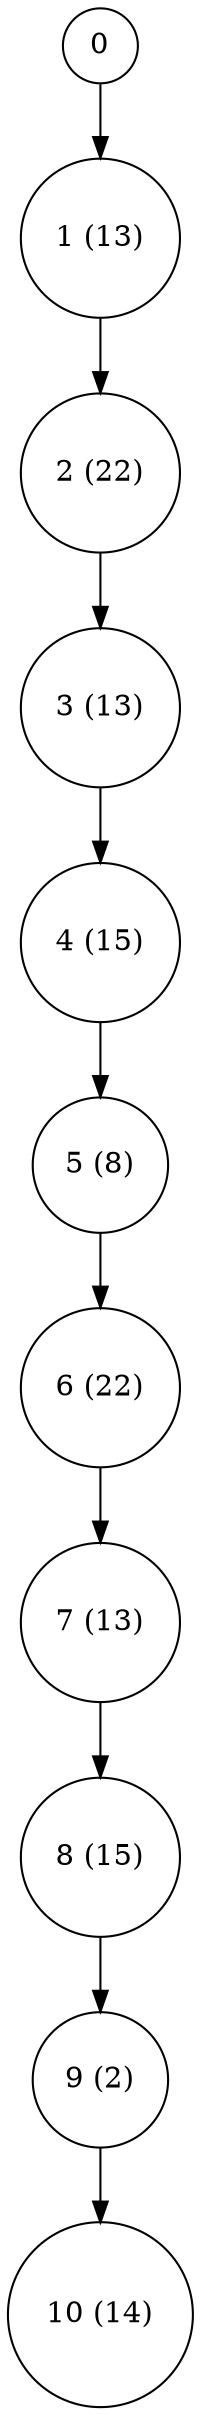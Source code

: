 digraph tree {
	"0" [label="0", shape=circle]
	"1" [label="1 (13)", shape=circle]
	"2" [label="2 (22)", shape=circle]
	"3" [label="3 (13)", shape=circle]
	"4" [label="4 (15)", shape=circle]
	"5" [label="5 (8)", shape=circle]
	"6" [label="6 (22)", shape=circle]
	"7" [label="7 (13)", shape=circle]
	"8" [label="8 (15)", shape=circle]
	"9" [label="9 (2)", shape=circle]
	"10" [label="10 (14)", shape=circle]

	"0" -> "1"
	"1" -> "2"
	"2" -> "3"
	"3" -> "4"
	"4" -> "5"
	"5" -> "6"
	"6" -> "7"
	"7" -> "8"
	"8" -> "9"
	"9" -> "10"
}
